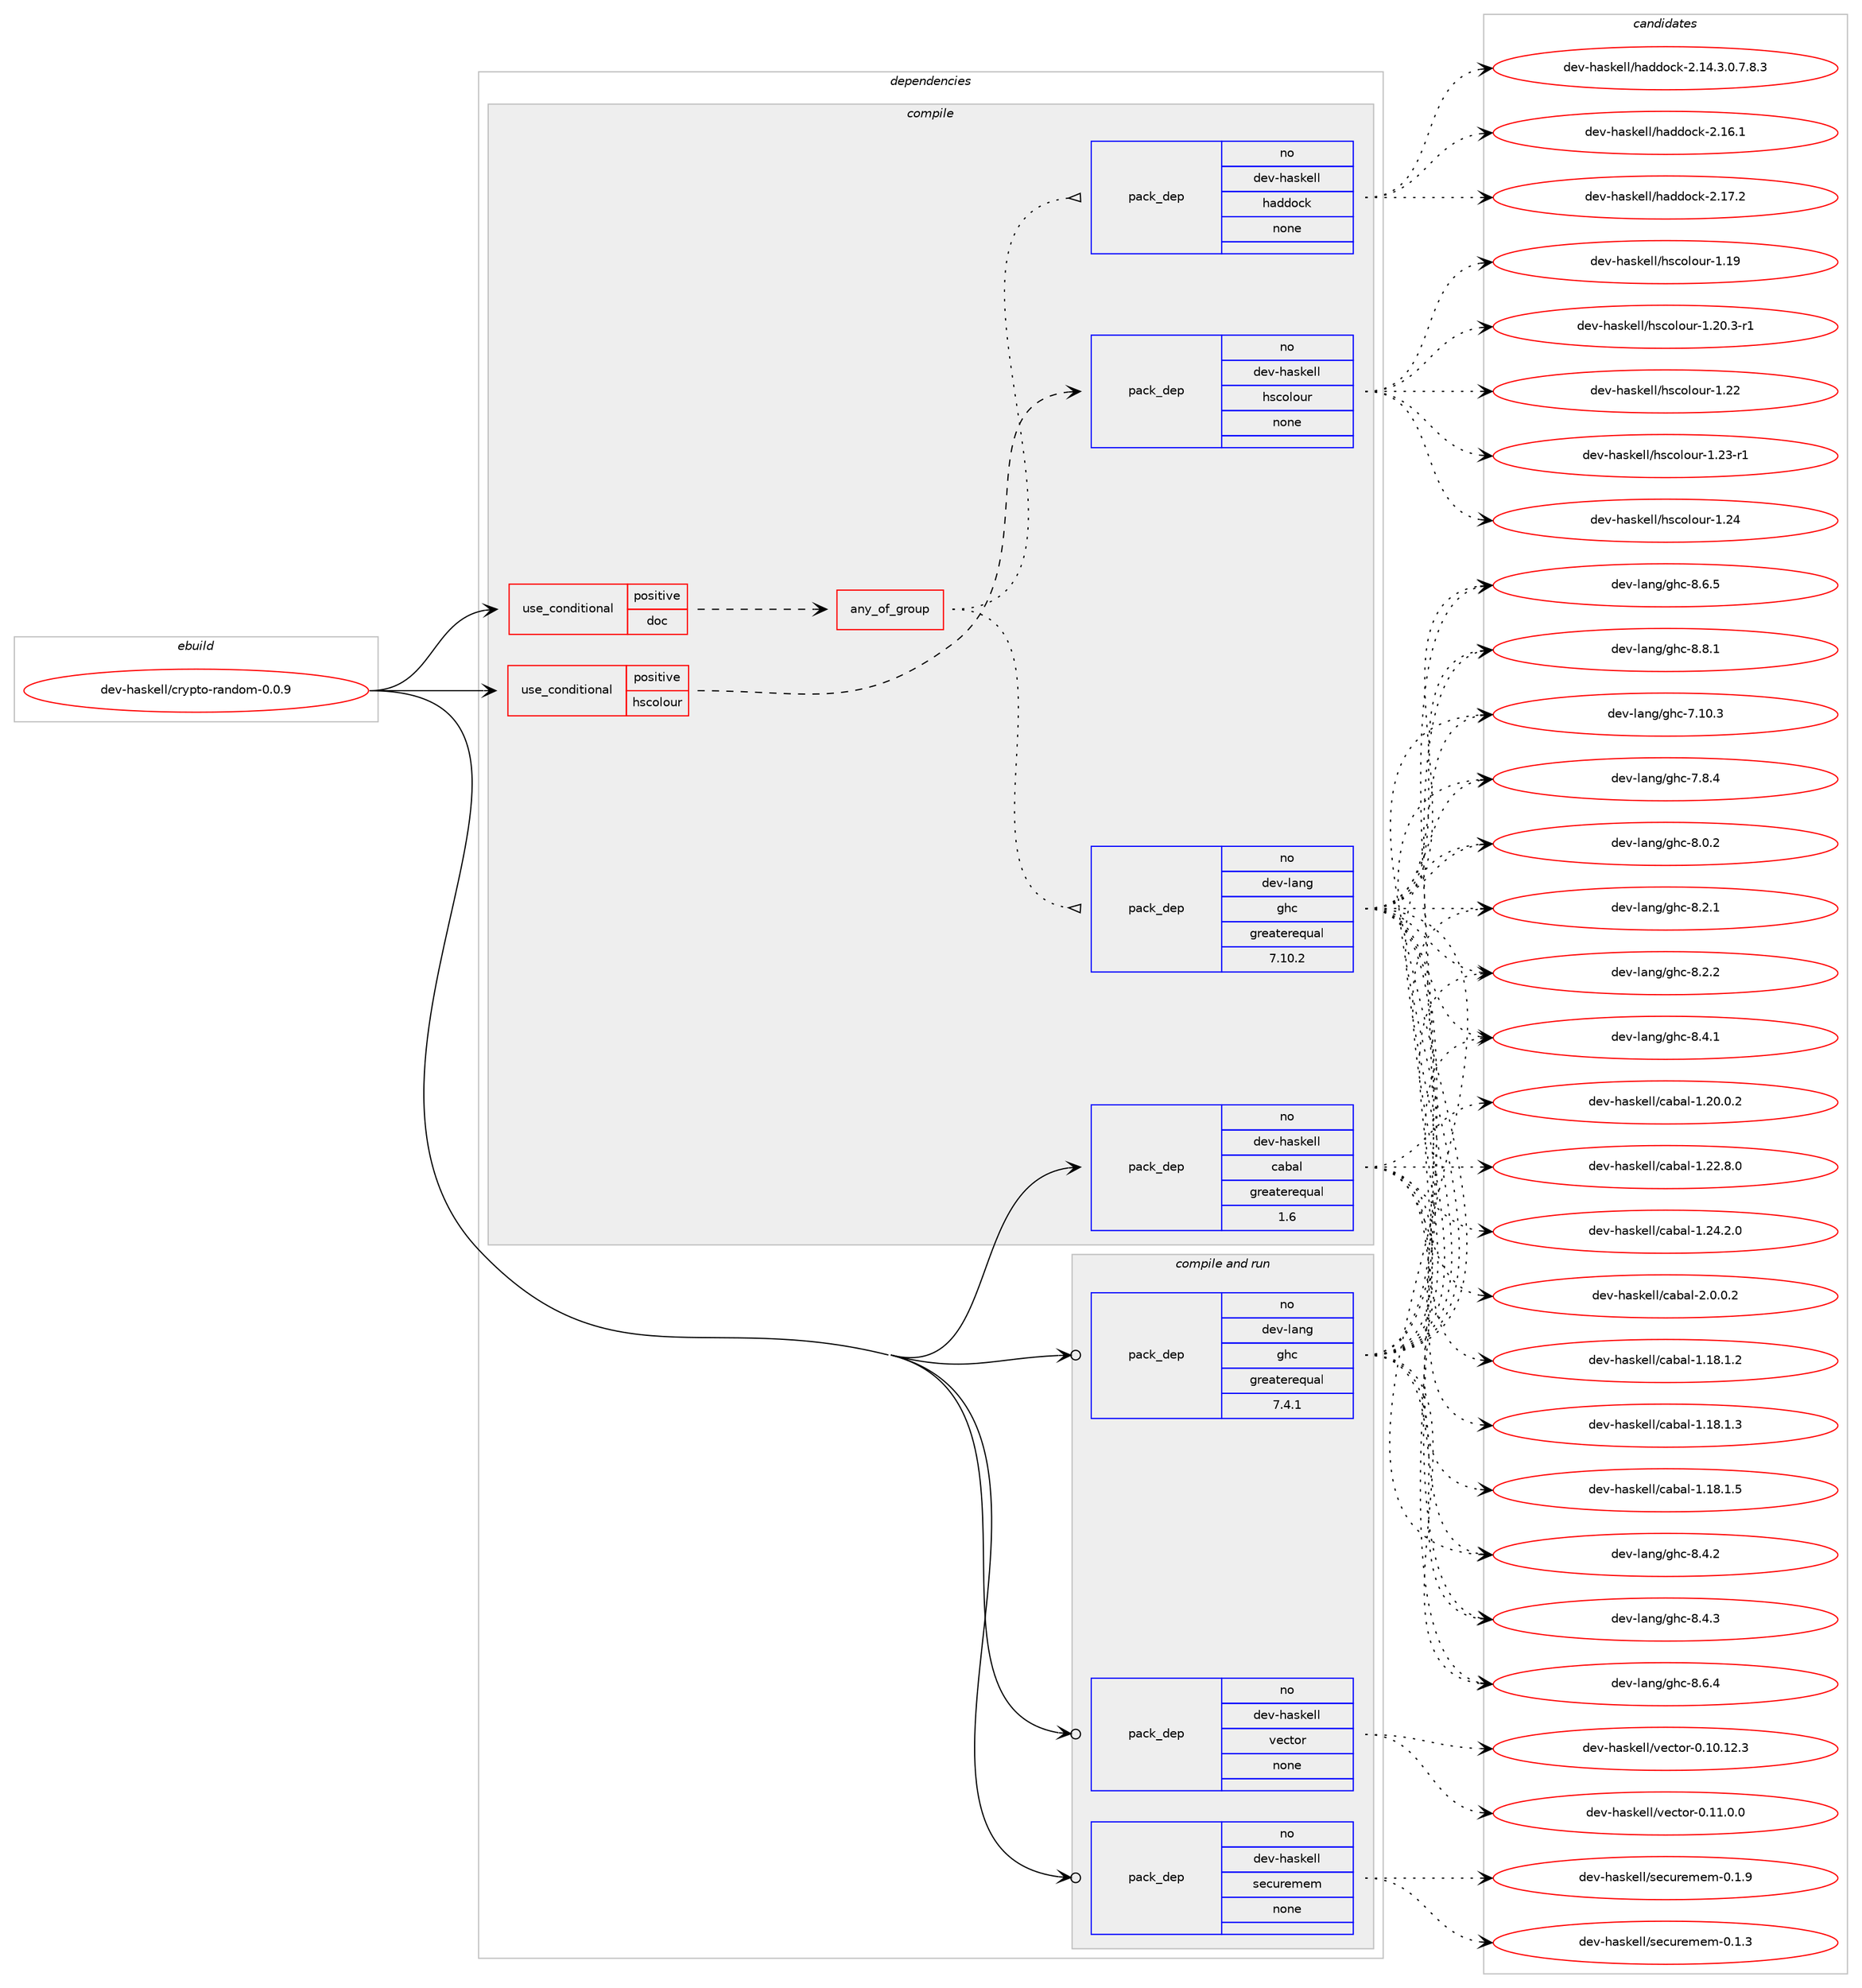 digraph prolog {

# *************
# Graph options
# *************

newrank=true;
concentrate=true;
compound=true;
graph [rankdir=LR,fontname=Helvetica,fontsize=10,ranksep=1.5];#, ranksep=2.5, nodesep=0.2];
edge  [arrowhead=vee];
node  [fontname=Helvetica,fontsize=10];

# **********
# The ebuild
# **********

subgraph cluster_leftcol {
color=gray;
rank=same;
label=<<i>ebuild</i>>;
id [label="dev-haskell/crypto-random-0.0.9", color=red, width=4, href="../dev-haskell/crypto-random-0.0.9.svg"];
}

# ****************
# The dependencies
# ****************

subgraph cluster_midcol {
color=gray;
label=<<i>dependencies</i>>;
subgraph cluster_compile {
fillcolor="#eeeeee";
style=filled;
label=<<i>compile</i>>;
subgraph cond125373 {
dependency530451 [label=<<TABLE BORDER="0" CELLBORDER="1" CELLSPACING="0" CELLPADDING="4"><TR><TD ROWSPAN="3" CELLPADDING="10">use_conditional</TD></TR><TR><TD>positive</TD></TR><TR><TD>doc</TD></TR></TABLE>>, shape=none, color=red];
subgraph any9702 {
dependency530452 [label=<<TABLE BORDER="0" CELLBORDER="1" CELLSPACING="0" CELLPADDING="4"><TR><TD CELLPADDING="10">any_of_group</TD></TR></TABLE>>, shape=none, color=red];subgraph pack395019 {
dependency530453 [label=<<TABLE BORDER="0" CELLBORDER="1" CELLSPACING="0" CELLPADDING="4" WIDTH="220"><TR><TD ROWSPAN="6" CELLPADDING="30">pack_dep</TD></TR><TR><TD WIDTH="110">no</TD></TR><TR><TD>dev-haskell</TD></TR><TR><TD>haddock</TD></TR><TR><TD>none</TD></TR><TR><TD></TD></TR></TABLE>>, shape=none, color=blue];
}
dependency530452:e -> dependency530453:w [weight=20,style="dotted",arrowhead="oinv"];
subgraph pack395020 {
dependency530454 [label=<<TABLE BORDER="0" CELLBORDER="1" CELLSPACING="0" CELLPADDING="4" WIDTH="220"><TR><TD ROWSPAN="6" CELLPADDING="30">pack_dep</TD></TR><TR><TD WIDTH="110">no</TD></TR><TR><TD>dev-lang</TD></TR><TR><TD>ghc</TD></TR><TR><TD>greaterequal</TD></TR><TR><TD>7.10.2</TD></TR></TABLE>>, shape=none, color=blue];
}
dependency530452:e -> dependency530454:w [weight=20,style="dotted",arrowhead="oinv"];
}
dependency530451:e -> dependency530452:w [weight=20,style="dashed",arrowhead="vee"];
}
id:e -> dependency530451:w [weight=20,style="solid",arrowhead="vee"];
subgraph cond125374 {
dependency530455 [label=<<TABLE BORDER="0" CELLBORDER="1" CELLSPACING="0" CELLPADDING="4"><TR><TD ROWSPAN="3" CELLPADDING="10">use_conditional</TD></TR><TR><TD>positive</TD></TR><TR><TD>hscolour</TD></TR></TABLE>>, shape=none, color=red];
subgraph pack395021 {
dependency530456 [label=<<TABLE BORDER="0" CELLBORDER="1" CELLSPACING="0" CELLPADDING="4" WIDTH="220"><TR><TD ROWSPAN="6" CELLPADDING="30">pack_dep</TD></TR><TR><TD WIDTH="110">no</TD></TR><TR><TD>dev-haskell</TD></TR><TR><TD>hscolour</TD></TR><TR><TD>none</TD></TR><TR><TD></TD></TR></TABLE>>, shape=none, color=blue];
}
dependency530455:e -> dependency530456:w [weight=20,style="dashed",arrowhead="vee"];
}
id:e -> dependency530455:w [weight=20,style="solid",arrowhead="vee"];
subgraph pack395022 {
dependency530457 [label=<<TABLE BORDER="0" CELLBORDER="1" CELLSPACING="0" CELLPADDING="4" WIDTH="220"><TR><TD ROWSPAN="6" CELLPADDING="30">pack_dep</TD></TR><TR><TD WIDTH="110">no</TD></TR><TR><TD>dev-haskell</TD></TR><TR><TD>cabal</TD></TR><TR><TD>greaterequal</TD></TR><TR><TD>1.6</TD></TR></TABLE>>, shape=none, color=blue];
}
id:e -> dependency530457:w [weight=20,style="solid",arrowhead="vee"];
}
subgraph cluster_compileandrun {
fillcolor="#eeeeee";
style=filled;
label=<<i>compile and run</i>>;
subgraph pack395023 {
dependency530458 [label=<<TABLE BORDER="0" CELLBORDER="1" CELLSPACING="0" CELLPADDING="4" WIDTH="220"><TR><TD ROWSPAN="6" CELLPADDING="30">pack_dep</TD></TR><TR><TD WIDTH="110">no</TD></TR><TR><TD>dev-haskell</TD></TR><TR><TD>securemem</TD></TR><TR><TD>none</TD></TR><TR><TD></TD></TR></TABLE>>, shape=none, color=blue];
}
id:e -> dependency530458:w [weight=20,style="solid",arrowhead="odotvee"];
subgraph pack395024 {
dependency530459 [label=<<TABLE BORDER="0" CELLBORDER="1" CELLSPACING="0" CELLPADDING="4" WIDTH="220"><TR><TD ROWSPAN="6" CELLPADDING="30">pack_dep</TD></TR><TR><TD WIDTH="110">no</TD></TR><TR><TD>dev-haskell</TD></TR><TR><TD>vector</TD></TR><TR><TD>none</TD></TR><TR><TD></TD></TR></TABLE>>, shape=none, color=blue];
}
id:e -> dependency530459:w [weight=20,style="solid",arrowhead="odotvee"];
subgraph pack395025 {
dependency530460 [label=<<TABLE BORDER="0" CELLBORDER="1" CELLSPACING="0" CELLPADDING="4" WIDTH="220"><TR><TD ROWSPAN="6" CELLPADDING="30">pack_dep</TD></TR><TR><TD WIDTH="110">no</TD></TR><TR><TD>dev-lang</TD></TR><TR><TD>ghc</TD></TR><TR><TD>greaterequal</TD></TR><TR><TD>7.4.1</TD></TR></TABLE>>, shape=none, color=blue];
}
id:e -> dependency530460:w [weight=20,style="solid",arrowhead="odotvee"];
}
subgraph cluster_run {
fillcolor="#eeeeee";
style=filled;
label=<<i>run</i>>;
}
}

# **************
# The candidates
# **************

subgraph cluster_choices {
rank=same;
color=gray;
label=<<i>candidates</i>>;

subgraph choice395019 {
color=black;
nodesep=1;
choice1001011184510497115107101108108471049710010011199107455046495246514648465546564651 [label="dev-haskell/haddock-2.14.3.0.7.8.3", color=red, width=4,href="../dev-haskell/haddock-2.14.3.0.7.8.3.svg"];
choice100101118451049711510710110810847104971001001119910745504649544649 [label="dev-haskell/haddock-2.16.1", color=red, width=4,href="../dev-haskell/haddock-2.16.1.svg"];
choice100101118451049711510710110810847104971001001119910745504649554650 [label="dev-haskell/haddock-2.17.2", color=red, width=4,href="../dev-haskell/haddock-2.17.2.svg"];
dependency530453:e -> choice1001011184510497115107101108108471049710010011199107455046495246514648465546564651:w [style=dotted,weight="100"];
dependency530453:e -> choice100101118451049711510710110810847104971001001119910745504649544649:w [style=dotted,weight="100"];
dependency530453:e -> choice100101118451049711510710110810847104971001001119910745504649554650:w [style=dotted,weight="100"];
}
subgraph choice395020 {
color=black;
nodesep=1;
choice1001011184510897110103471031049945554649484651 [label="dev-lang/ghc-7.10.3", color=red, width=4,href="../dev-lang/ghc-7.10.3.svg"];
choice10010111845108971101034710310499455546564652 [label="dev-lang/ghc-7.8.4", color=red, width=4,href="../dev-lang/ghc-7.8.4.svg"];
choice10010111845108971101034710310499455646484650 [label="dev-lang/ghc-8.0.2", color=red, width=4,href="../dev-lang/ghc-8.0.2.svg"];
choice10010111845108971101034710310499455646504649 [label="dev-lang/ghc-8.2.1", color=red, width=4,href="../dev-lang/ghc-8.2.1.svg"];
choice10010111845108971101034710310499455646504650 [label="dev-lang/ghc-8.2.2", color=red, width=4,href="../dev-lang/ghc-8.2.2.svg"];
choice10010111845108971101034710310499455646524649 [label="dev-lang/ghc-8.4.1", color=red, width=4,href="../dev-lang/ghc-8.4.1.svg"];
choice10010111845108971101034710310499455646524650 [label="dev-lang/ghc-8.4.2", color=red, width=4,href="../dev-lang/ghc-8.4.2.svg"];
choice10010111845108971101034710310499455646524651 [label="dev-lang/ghc-8.4.3", color=red, width=4,href="../dev-lang/ghc-8.4.3.svg"];
choice10010111845108971101034710310499455646544652 [label="dev-lang/ghc-8.6.4", color=red, width=4,href="../dev-lang/ghc-8.6.4.svg"];
choice10010111845108971101034710310499455646544653 [label="dev-lang/ghc-8.6.5", color=red, width=4,href="../dev-lang/ghc-8.6.5.svg"];
choice10010111845108971101034710310499455646564649 [label="dev-lang/ghc-8.8.1", color=red, width=4,href="../dev-lang/ghc-8.8.1.svg"];
dependency530454:e -> choice1001011184510897110103471031049945554649484651:w [style=dotted,weight="100"];
dependency530454:e -> choice10010111845108971101034710310499455546564652:w [style=dotted,weight="100"];
dependency530454:e -> choice10010111845108971101034710310499455646484650:w [style=dotted,weight="100"];
dependency530454:e -> choice10010111845108971101034710310499455646504649:w [style=dotted,weight="100"];
dependency530454:e -> choice10010111845108971101034710310499455646504650:w [style=dotted,weight="100"];
dependency530454:e -> choice10010111845108971101034710310499455646524649:w [style=dotted,weight="100"];
dependency530454:e -> choice10010111845108971101034710310499455646524650:w [style=dotted,weight="100"];
dependency530454:e -> choice10010111845108971101034710310499455646524651:w [style=dotted,weight="100"];
dependency530454:e -> choice10010111845108971101034710310499455646544652:w [style=dotted,weight="100"];
dependency530454:e -> choice10010111845108971101034710310499455646544653:w [style=dotted,weight="100"];
dependency530454:e -> choice10010111845108971101034710310499455646564649:w [style=dotted,weight="100"];
}
subgraph choice395021 {
color=black;
nodesep=1;
choice100101118451049711510710110810847104115991111081111171144549464957 [label="dev-haskell/hscolour-1.19", color=red, width=4,href="../dev-haskell/hscolour-1.19.svg"];
choice10010111845104971151071011081084710411599111108111117114454946504846514511449 [label="dev-haskell/hscolour-1.20.3-r1", color=red, width=4,href="../dev-haskell/hscolour-1.20.3-r1.svg"];
choice100101118451049711510710110810847104115991111081111171144549465050 [label="dev-haskell/hscolour-1.22", color=red, width=4,href="../dev-haskell/hscolour-1.22.svg"];
choice1001011184510497115107101108108471041159911110811111711445494650514511449 [label="dev-haskell/hscolour-1.23-r1", color=red, width=4,href="../dev-haskell/hscolour-1.23-r1.svg"];
choice100101118451049711510710110810847104115991111081111171144549465052 [label="dev-haskell/hscolour-1.24", color=red, width=4,href="../dev-haskell/hscolour-1.24.svg"];
dependency530456:e -> choice100101118451049711510710110810847104115991111081111171144549464957:w [style=dotted,weight="100"];
dependency530456:e -> choice10010111845104971151071011081084710411599111108111117114454946504846514511449:w [style=dotted,weight="100"];
dependency530456:e -> choice100101118451049711510710110810847104115991111081111171144549465050:w [style=dotted,weight="100"];
dependency530456:e -> choice1001011184510497115107101108108471041159911110811111711445494650514511449:w [style=dotted,weight="100"];
dependency530456:e -> choice100101118451049711510710110810847104115991111081111171144549465052:w [style=dotted,weight="100"];
}
subgraph choice395022 {
color=black;
nodesep=1;
choice10010111845104971151071011081084799979897108454946495646494650 [label="dev-haskell/cabal-1.18.1.2", color=red, width=4,href="../dev-haskell/cabal-1.18.1.2.svg"];
choice10010111845104971151071011081084799979897108454946495646494651 [label="dev-haskell/cabal-1.18.1.3", color=red, width=4,href="../dev-haskell/cabal-1.18.1.3.svg"];
choice10010111845104971151071011081084799979897108454946495646494653 [label="dev-haskell/cabal-1.18.1.5", color=red, width=4,href="../dev-haskell/cabal-1.18.1.5.svg"];
choice10010111845104971151071011081084799979897108454946504846484650 [label="dev-haskell/cabal-1.20.0.2", color=red, width=4,href="../dev-haskell/cabal-1.20.0.2.svg"];
choice10010111845104971151071011081084799979897108454946505046564648 [label="dev-haskell/cabal-1.22.8.0", color=red, width=4,href="../dev-haskell/cabal-1.22.8.0.svg"];
choice10010111845104971151071011081084799979897108454946505246504648 [label="dev-haskell/cabal-1.24.2.0", color=red, width=4,href="../dev-haskell/cabal-1.24.2.0.svg"];
choice100101118451049711510710110810847999798971084550464846484650 [label="dev-haskell/cabal-2.0.0.2", color=red, width=4,href="../dev-haskell/cabal-2.0.0.2.svg"];
dependency530457:e -> choice10010111845104971151071011081084799979897108454946495646494650:w [style=dotted,weight="100"];
dependency530457:e -> choice10010111845104971151071011081084799979897108454946495646494651:w [style=dotted,weight="100"];
dependency530457:e -> choice10010111845104971151071011081084799979897108454946495646494653:w [style=dotted,weight="100"];
dependency530457:e -> choice10010111845104971151071011081084799979897108454946504846484650:w [style=dotted,weight="100"];
dependency530457:e -> choice10010111845104971151071011081084799979897108454946505046564648:w [style=dotted,weight="100"];
dependency530457:e -> choice10010111845104971151071011081084799979897108454946505246504648:w [style=dotted,weight="100"];
dependency530457:e -> choice100101118451049711510710110810847999798971084550464846484650:w [style=dotted,weight="100"];
}
subgraph choice395023 {
color=black;
nodesep=1;
choice10010111845104971151071011081084711510199117114101109101109454846494651 [label="dev-haskell/securemem-0.1.3", color=red, width=4,href="../dev-haskell/securemem-0.1.3.svg"];
choice10010111845104971151071011081084711510199117114101109101109454846494657 [label="dev-haskell/securemem-0.1.9", color=red, width=4,href="../dev-haskell/securemem-0.1.9.svg"];
dependency530458:e -> choice10010111845104971151071011081084711510199117114101109101109454846494651:w [style=dotted,weight="100"];
dependency530458:e -> choice10010111845104971151071011081084711510199117114101109101109454846494657:w [style=dotted,weight="100"];
}
subgraph choice395024 {
color=black;
nodesep=1;
choice1001011184510497115107101108108471181019911611111445484649484649504651 [label="dev-haskell/vector-0.10.12.3", color=red, width=4,href="../dev-haskell/vector-0.10.12.3.svg"];
choice10010111845104971151071011081084711810199116111114454846494946484648 [label="dev-haskell/vector-0.11.0.0", color=red, width=4,href="../dev-haskell/vector-0.11.0.0.svg"];
dependency530459:e -> choice1001011184510497115107101108108471181019911611111445484649484649504651:w [style=dotted,weight="100"];
dependency530459:e -> choice10010111845104971151071011081084711810199116111114454846494946484648:w [style=dotted,weight="100"];
}
subgraph choice395025 {
color=black;
nodesep=1;
choice1001011184510897110103471031049945554649484651 [label="dev-lang/ghc-7.10.3", color=red, width=4,href="../dev-lang/ghc-7.10.3.svg"];
choice10010111845108971101034710310499455546564652 [label="dev-lang/ghc-7.8.4", color=red, width=4,href="../dev-lang/ghc-7.8.4.svg"];
choice10010111845108971101034710310499455646484650 [label="dev-lang/ghc-8.0.2", color=red, width=4,href="../dev-lang/ghc-8.0.2.svg"];
choice10010111845108971101034710310499455646504649 [label="dev-lang/ghc-8.2.1", color=red, width=4,href="../dev-lang/ghc-8.2.1.svg"];
choice10010111845108971101034710310499455646504650 [label="dev-lang/ghc-8.2.2", color=red, width=4,href="../dev-lang/ghc-8.2.2.svg"];
choice10010111845108971101034710310499455646524649 [label="dev-lang/ghc-8.4.1", color=red, width=4,href="../dev-lang/ghc-8.4.1.svg"];
choice10010111845108971101034710310499455646524650 [label="dev-lang/ghc-8.4.2", color=red, width=4,href="../dev-lang/ghc-8.4.2.svg"];
choice10010111845108971101034710310499455646524651 [label="dev-lang/ghc-8.4.3", color=red, width=4,href="../dev-lang/ghc-8.4.3.svg"];
choice10010111845108971101034710310499455646544652 [label="dev-lang/ghc-8.6.4", color=red, width=4,href="../dev-lang/ghc-8.6.4.svg"];
choice10010111845108971101034710310499455646544653 [label="dev-lang/ghc-8.6.5", color=red, width=4,href="../dev-lang/ghc-8.6.5.svg"];
choice10010111845108971101034710310499455646564649 [label="dev-lang/ghc-8.8.1", color=red, width=4,href="../dev-lang/ghc-8.8.1.svg"];
dependency530460:e -> choice1001011184510897110103471031049945554649484651:w [style=dotted,weight="100"];
dependency530460:e -> choice10010111845108971101034710310499455546564652:w [style=dotted,weight="100"];
dependency530460:e -> choice10010111845108971101034710310499455646484650:w [style=dotted,weight="100"];
dependency530460:e -> choice10010111845108971101034710310499455646504649:w [style=dotted,weight="100"];
dependency530460:e -> choice10010111845108971101034710310499455646504650:w [style=dotted,weight="100"];
dependency530460:e -> choice10010111845108971101034710310499455646524649:w [style=dotted,weight="100"];
dependency530460:e -> choice10010111845108971101034710310499455646524650:w [style=dotted,weight="100"];
dependency530460:e -> choice10010111845108971101034710310499455646524651:w [style=dotted,weight="100"];
dependency530460:e -> choice10010111845108971101034710310499455646544652:w [style=dotted,weight="100"];
dependency530460:e -> choice10010111845108971101034710310499455646544653:w [style=dotted,weight="100"];
dependency530460:e -> choice10010111845108971101034710310499455646564649:w [style=dotted,weight="100"];
}
}

}
